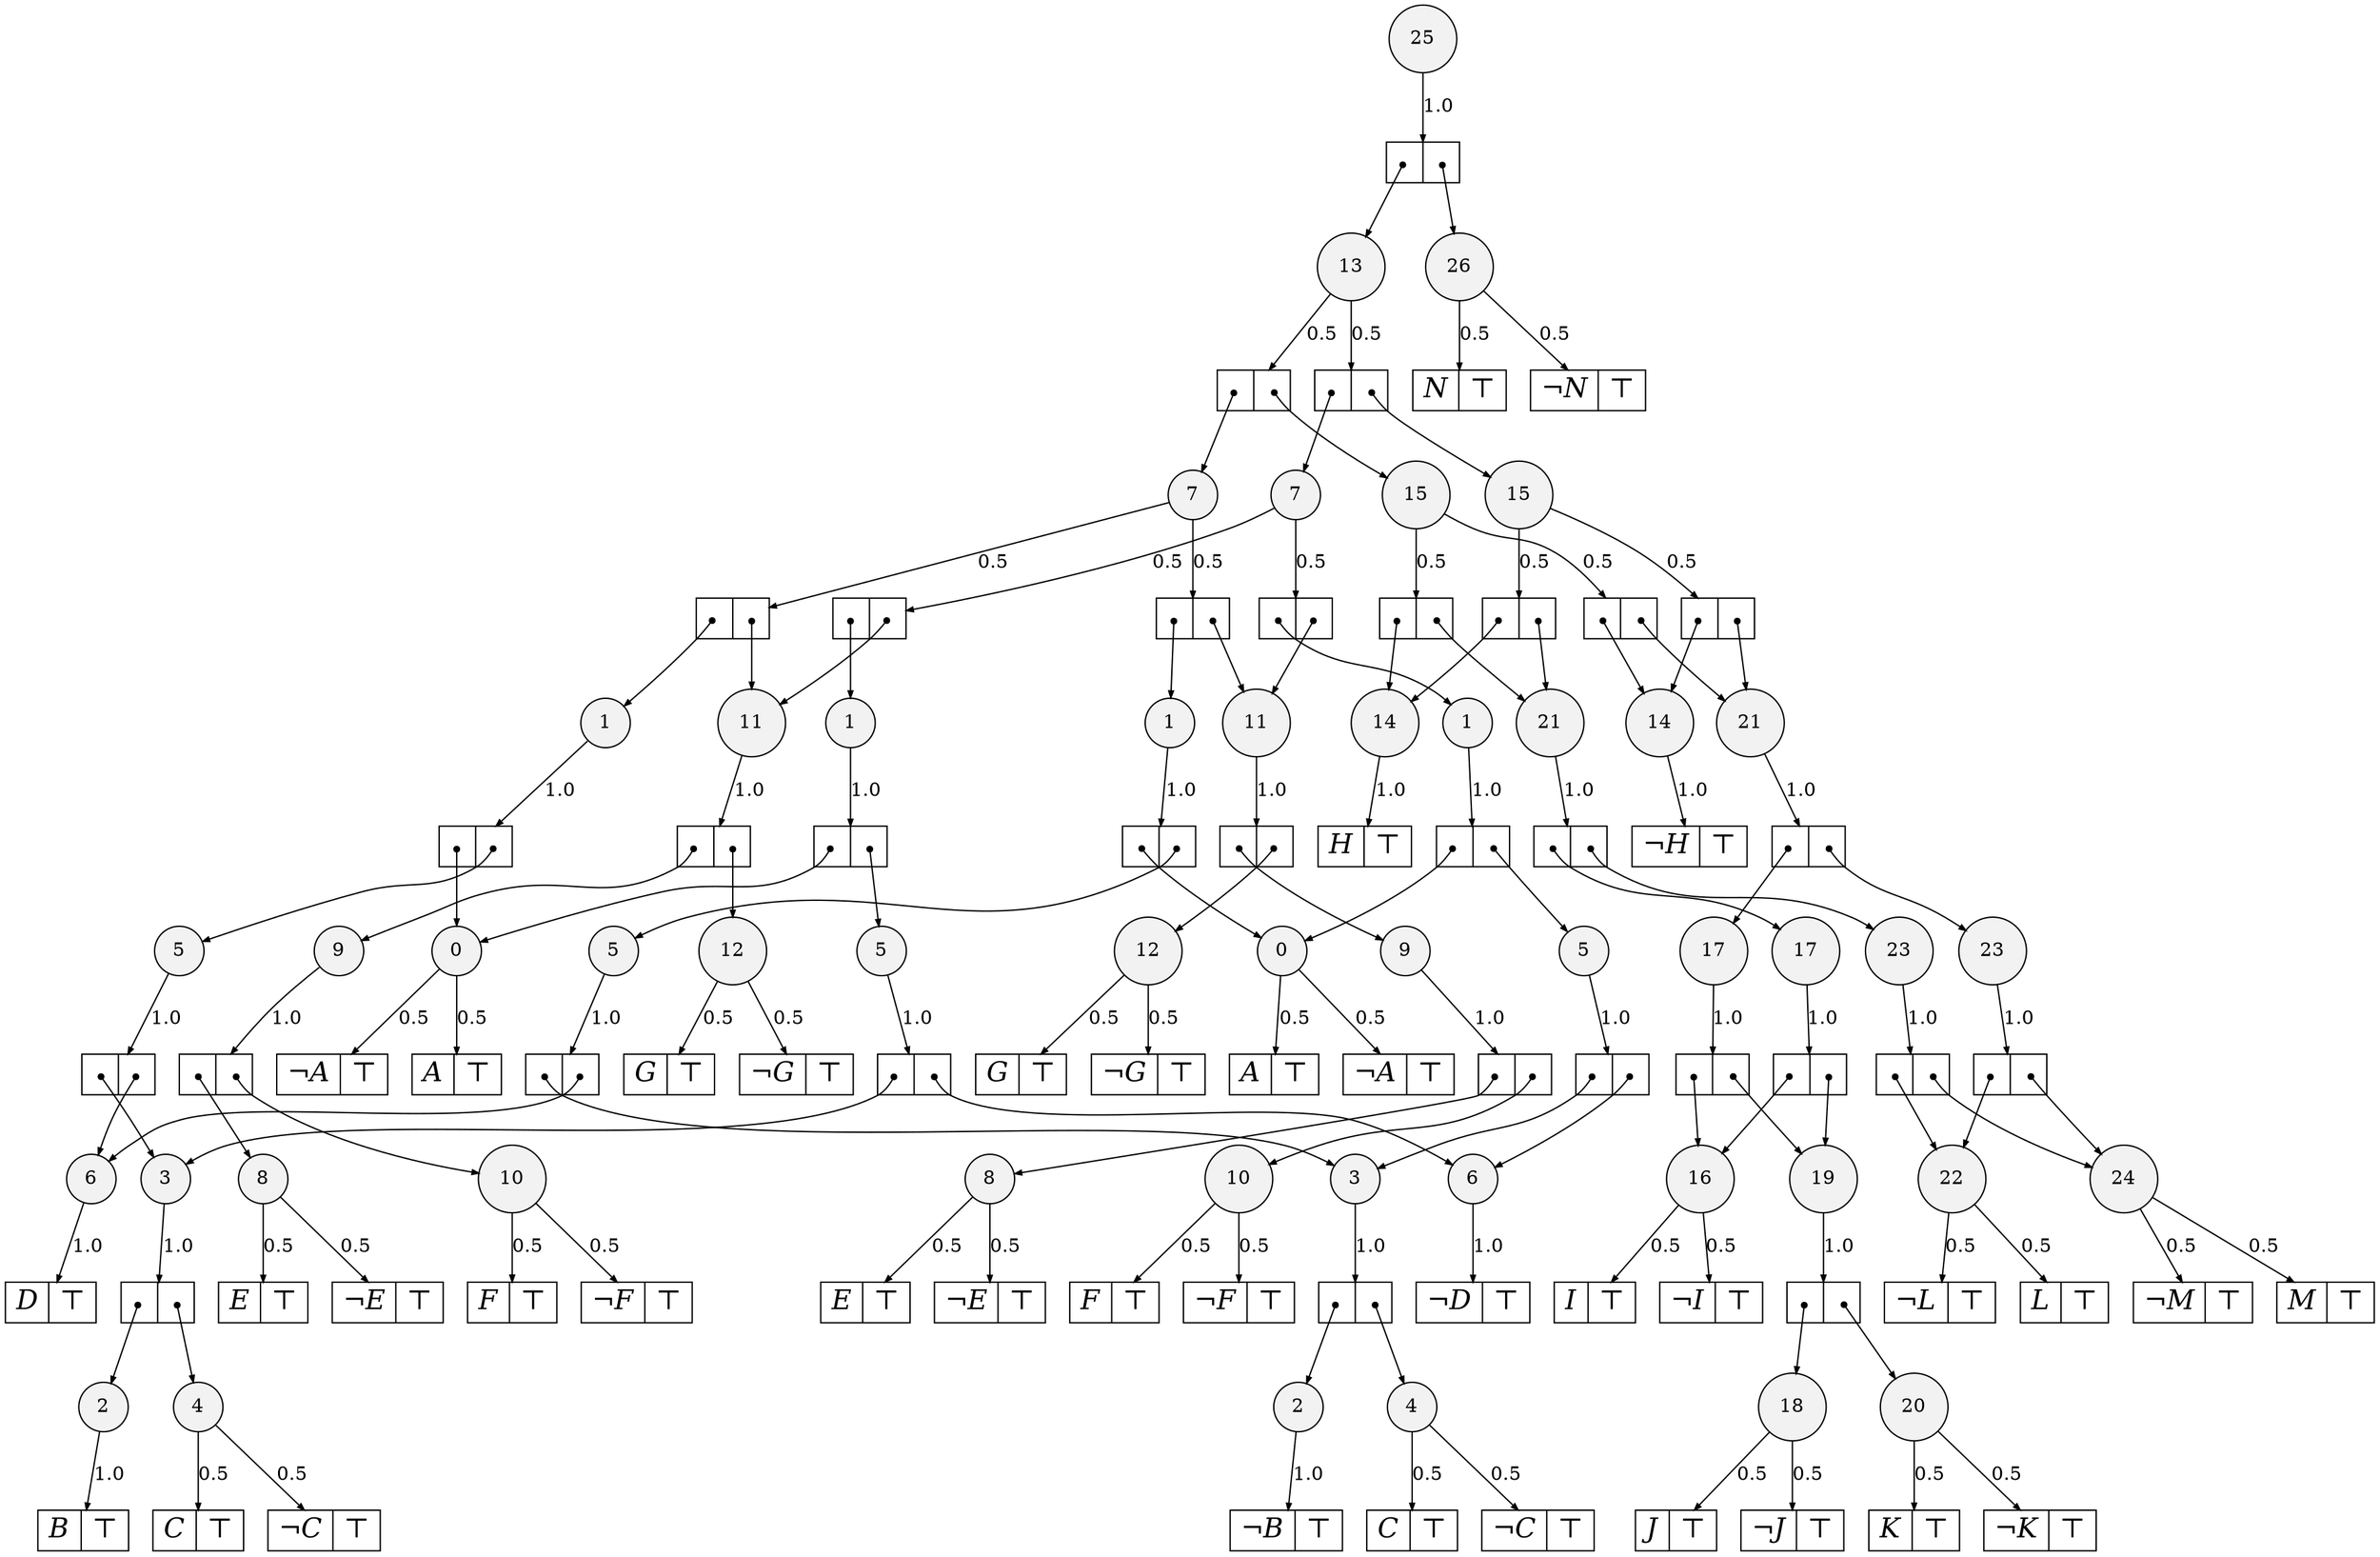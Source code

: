 digraph sdd {

overlap=false

      n3 [label= "20",style=filled,fillcolor=gray95,shape=circle,height=.25,width=.25];
n3e0
    [label= "<L>K|<R>&#8868;",
    shape=record,
    fontsize=20,
    fontname="Times-Italic",
    fillcolor=white,
    style=filled,
    fixedsize=false,
    height=.30];

                                       n3->n3e0 [arrowsize=.50, label="0.5"];
n3e1
    [label= "<L>&not;K|<R>&#8868;",
    shape=record,
    fontsize=20,
    fontname="Times-Italic",
    fillcolor=white,
    style=filled,
    fixedsize=false,
    height=.30];

                                       n3->n3e1 [arrowsize=.50, label="0.5"];

n6 [label= "18",style=filled,fillcolor=gray95,shape=circle,height=.25,width=.25];
n6e0
    [label= "<L>J|<R>&#8868;",
    shape=record,
    fontsize=20,
    fontname="Times-Italic",
    fillcolor=white,
    style=filled,
    fixedsize=false,
    height=.30];

                                       n6->n6e0 [arrowsize=.50, label="0.5"];
n6e1
    [label= "<L>&not;J|<R>&#8868;",
    shape=record,
    fontsize=20,
    fontname="Times-Italic",
    fillcolor=white,
    style=filled,
    fixedsize=false,
    height=.30];

                                       n6->n6e1 [arrowsize=.50, label="0.5"];

n65 [label= "4",style=filled,fillcolor=gray95,shape=circle,height=.25,width=.25];
n65e0
    [label= "<L>C|<R>&#8868;",
    shape=record,
    fontsize=20,
    fontname="Times-Italic",
    fillcolor=white,
    style=filled,
    fixedsize=false,
    height=.30];

                                       n65->n65e0 [arrowsize=.50, label="0.5"];
n65e1
    [label= "<L>&not;C|<R>&#8868;",
    shape=record,
    fontsize=20,
    fontname="Times-Italic",
    fillcolor=white,
    style=filled,
    fixedsize=false,
    height=.30];

                                       n65->n65e1 [arrowsize=.50, label="0.5"];

n67 [label= "2",style=filled,fillcolor=gray95,shape=circle,height=.25,width=.25];
n67e0
    [label= "<L>&not;B|<R>&#8868;",
    shape=record,
    fontsize=20,
    fontname="Times-Italic",
    fillcolor=white,
    style=filled,
    fixedsize=false,
    height=.30];

                                       n67->n67e0 [arrowsize=.50, label="1.0"];

n64 [label= "4",style=filled,fillcolor=gray95,shape=circle,height=.25,width=.25];
n64e0
    [label= "<L>C|<R>&#8868;",
    shape=record,
    fontsize=20,
    fontname="Times-Italic",
    fillcolor=white,
    style=filled,
    fixedsize=false,
    height=.30];

                                       n64->n64e0 [arrowsize=.50, label="0.5"];
n64e1
    [label= "<L>&not;C|<R>&#8868;",
    shape=record,
    fontsize=20,
    fontname="Times-Italic",
    fillcolor=white,
    style=filled,
    fixedsize=false,
    height=.30];

                                       n64->n64e1 [arrowsize=.50, label="0.5"];

n66 [label= "2",style=filled,fillcolor=gray95,shape=circle,height=.25,width=.25];
n66e0
    [label= "<L>B|<R>&#8868;",
    shape=record,
    fontsize=20,
    fontname="Times-Italic",
    fillcolor=white,
    style=filled,
    fixedsize=false,
    height=.30];

                                       n66->n66e0 [arrowsize=.50, label="1.0"];

n88 [label= "6",style=filled,fillcolor=gray95,shape=circle,height=.25,width=.25];
n88e0
    [label= "<L>&not;D|<R>&#8868;",
    shape=record,
    fontsize=20,
    fontname="Times-Italic",
    fillcolor=white,
    style=filled,
    fixedsize=false,
    height=.30];

                                       n88->n88e0 [arrowsize=.50, label="1.0"];

n15 [label= "24",style=filled,fillcolor=gray95,shape=circle,height=.25,width=.25];
n15e0
    [label= "<L>M|<R>&#8868;",
    shape=record,
    fontsize=20,
    fontname="Times-Italic",
    fillcolor=white,
    style=filled,
    fixedsize=false,
    height=.30];

                                       n15->n15e0 [arrowsize=.50, label="0.5"];
n15e1
    [label= "<L>&not;M|<R>&#8868;",
    shape=record,
    fontsize=20,
    fontname="Times-Italic",
    fillcolor=white,
    style=filled,
    fixedsize=false,
    height=.30];

                                       n15->n15e1 [arrowsize=.50, label="0.5"];

n18 [label= "22",style=filled,fillcolor=gray95,shape=circle,height=.25,width=.25];
n18e0
    [label= "<L>L|<R>&#8868;",
    shape=record,
    fontsize=20,
    fontname="Times-Italic",
    fillcolor=white,
    style=filled,
    fixedsize=false,
    height=.30];

                                       n18->n18e0 [arrowsize=.50, label="0.5"];
n18e1
    [label= "<L>&not;L|<R>&#8868;",
    shape=record,
    fontsize=20,
    fontname="Times-Italic",
    fillcolor=white,
    style=filled,
    fixedsize=false,
    height=.30];

                                       n18->n18e1 [arrowsize=.50, label="0.5"];

n19 [label= "19",style=filled,fillcolor=gray95,shape=circle,height=.25,width=.25];
n19e0
    [label= "<L>|<R>",
    shape=record,
    fontsize=20,
    fontname="Times-Italic",
    fillcolor=white,
    style=filled,
    fixedsize=false,
    height=.30];

                                       n19->n19e0 [arrowsize=.50, label="1.0"];
n19e0:L:c->n6 [arrowsize=.50,tailclip=false,arrowtail=dot,dir=both];
n19e0:R:c->n3 [arrowsize=.50,tailclip=false,arrowtail=dot,dir=both];

n22 [label= "16",style=filled,fillcolor=gray95,shape=circle,height=.25,width=.25];
n22e0
    [label= "<L>I|<R>&#8868;",
    shape=record,
    fontsize=20,
    fontname="Times-Italic",
    fillcolor=white,
    style=filled,
    fixedsize=false,
    height=.30];

                                       n22->n22e0 [arrowsize=.50, label="0.5"];
n22e1
    [label= "<L>&not;I|<R>&#8868;",
    shape=record,
    fontsize=20,
    fontname="Times-Italic",
    fillcolor=white,
    style=filled,
    fixedsize=false,
    height=.30];

                                       n22->n22e1 [arrowsize=.50, label="0.5"];

n69 [label= "10",style=filled,fillcolor=gray95,shape=circle,height=.25,width=.25];
n69e0
    [label= "<L>F|<R>&#8868;",
    shape=record,
    fontsize=20,
    fontname="Times-Italic",
    fillcolor=white,
    style=filled,
    fixedsize=false,
    height=.30];

                                       n69->n69e0 [arrowsize=.50, label="0.5"];
n69e1
    [label= "<L>&not;F|<R>&#8868;",
    shape=record,
    fontsize=20,
    fontname="Times-Italic",
    fillcolor=white,
    style=filled,
    fixedsize=false,
    height=.30];

                                       n69->n69e1 [arrowsize=.50, label="0.5"];

n71 [label= "8",style=filled,fillcolor=gray95,shape=circle,height=.25,width=.25];
n71e0
    [label= "<L>E|<R>&#8868;",
    shape=record,
    fontsize=20,
    fontname="Times-Italic",
    fillcolor=white,
    style=filled,
    fixedsize=false,
    height=.30];

                                       n71->n71e0 [arrowsize=.50, label="0.5"];
n71e1
    [label= "<L>&not;E|<R>&#8868;",
    shape=record,
    fontsize=20,
    fontname="Times-Italic",
    fillcolor=white,
    style=filled,
    fixedsize=false,
    height=.30];

                                       n71->n71e1 [arrowsize=.50, label="0.5"];

n90 [label= "3",style=filled,fillcolor=gray95,shape=circle,height=.25,width=.25];
n90e0
    [label= "<L>|<R>",
    shape=record,
    fontsize=20,
    fontname="Times-Italic",
    fillcolor=white,
    style=filled,
    fixedsize=false,
    height=.30];

                                       n90->n90e0 [arrowsize=.50, label="1.0"];
n90e0:L:c->n67 [arrowsize=.50,tailclip=false,arrowtail=dot,dir=both];
n90e0:R:c->n65 [arrowsize=.50,tailclip=false,arrowtail=dot,dir=both];

n68 [label= "10",style=filled,fillcolor=gray95,shape=circle,height=.25,width=.25];
n68e0
    [label= "<L>F|<R>&#8868;",
    shape=record,
    fontsize=20,
    fontname="Times-Italic",
    fillcolor=white,
    style=filled,
    fixedsize=false,
    height=.30];

                                       n68->n68e0 [arrowsize=.50, label="0.5"];
n68e1
    [label= "<L>&not;F|<R>&#8868;",
    shape=record,
    fontsize=20,
    fontname="Times-Italic",
    fillcolor=white,
    style=filled,
    fixedsize=false,
    height=.30];

                                       n68->n68e1 [arrowsize=.50, label="0.5"];

n70 [label= "8",style=filled,fillcolor=gray95,shape=circle,height=.25,width=.25];
n70e0
    [label= "<L>E|<R>&#8868;",
    shape=record,
    fontsize=20,
    fontname="Times-Italic",
    fillcolor=white,
    style=filled,
    fixedsize=false,
    height=.30];

                                       n70->n70e0 [arrowsize=.50, label="0.5"];
n70e1
    [label= "<L>&not;E|<R>&#8868;",
    shape=record,
    fontsize=20,
    fontname="Times-Italic",
    fillcolor=white,
    style=filled,
    fixedsize=false,
    height=.30];

                                       n70->n70e1 [arrowsize=.50, label="0.5"];

n89 [label= "6",style=filled,fillcolor=gray95,shape=circle,height=.25,width=.25];
n89e0
    [label= "<L>D|<R>&#8868;",
    shape=record,
    fontsize=20,
    fontname="Times-Italic",
    fillcolor=white,
    style=filled,
    fixedsize=false,
    height=.30];

                                       n89->n89e0 [arrowsize=.50, label="1.0"];

n91 [label= "3",style=filled,fillcolor=gray95,shape=circle,height=.25,width=.25];
n91e0
    [label= "<L>|<R>",
    shape=record,
    fontsize=20,
    fontname="Times-Italic",
    fillcolor=white,
    style=filled,
    fixedsize=false,
    height=.30];

                                       n91->n91e0 [arrowsize=.50, label="1.0"];
n91e0:L:c->n66 [arrowsize=.50,tailclip=false,arrowtail=dot,dir=both];
n91e0:R:c->n64 [arrowsize=.50,tailclip=false,arrowtail=dot,dir=both];

n92 [label= "5",style=filled,fillcolor=gray95,shape=circle,height=.25,width=.25];
n92e0
    [label= "<L>|<R>",
    shape=record,
    fontsize=20,
    fontname="Times-Italic",
    fillcolor=white,
    style=filled,
    fixedsize=false,
    height=.30];

                                       n92->n92e0 [arrowsize=.50, label="1.0"];
n92e0:L:c->n90 [arrowsize=.50,tailclip=false,arrowtail=dot,dir=both];
n92e0:R:c->n88 [arrowsize=.50,tailclip=false,arrowtail=dot,dir=both];

n95 [label= "5",style=filled,fillcolor=gray95,shape=circle,height=.25,width=.25];
n95e0
    [label= "<L>|<R>",
    shape=record,
    fontsize=20,
    fontname="Times-Italic",
    fillcolor=white,
    style=filled,
    fixedsize=false,
    height=.30];

                                       n95->n95e0 [arrowsize=.50, label="1.0"];
n95e0:L:c->n91 [arrowsize=.50,tailclip=false,arrowtail=dot,dir=both];
n95e0:R:c->n88 [arrowsize=.50,tailclip=false,arrowtail=dot,dir=both];

n57 [label= "23",style=filled,fillcolor=gray95,shape=circle,height=.25,width=.25];
n57e0
    [label= "<L>|<R>",
    shape=record,
    fontsize=20,
    fontname="Times-Italic",
    fillcolor=white,
    style=filled,
    fixedsize=false,
    height=.30];

                                       n57->n57e0 [arrowsize=.50, label="1.0"];
n57e0:L:c->n18 [arrowsize=.50,tailclip=false,arrowtail=dot,dir=both];
n57e0:R:c->n15 [arrowsize=.50,tailclip=false,arrowtail=dot,dir=both];

n59 [label= "17",style=filled,fillcolor=gray95,shape=circle,height=.25,width=.25];
n59e0
    [label= "<L>|<R>",
    shape=record,
    fontsize=20,
    fontname="Times-Italic",
    fillcolor=white,
    style=filled,
    fixedsize=false,
    height=.30];

                                       n59->n59e0 [arrowsize=.50, label="1.0"];
n59e0:L:c->n22 [arrowsize=.50,tailclip=false,arrowtail=dot,dir=both];
n59e0:R:c->n19 [arrowsize=.50,tailclip=false,arrowtail=dot,dir=both];

n56 [label= "23",style=filled,fillcolor=gray95,shape=circle,height=.25,width=.25];
n56e0
    [label= "<L>|<R>",
    shape=record,
    fontsize=20,
    fontname="Times-Italic",
    fillcolor=white,
    style=filled,
    fixedsize=false,
    height=.30];

                                       n56->n56e0 [arrowsize=.50, label="1.0"];
n56e0:L:c->n18 [arrowsize=.50,tailclip=false,arrowtail=dot,dir=both];
n56e0:R:c->n15 [arrowsize=.50,tailclip=false,arrowtail=dot,dir=both];

n58 [label= "17",style=filled,fillcolor=gray95,shape=circle,height=.25,width=.25];
n58e0
    [label= "<L>|<R>",
    shape=record,
    fontsize=20,
    fontname="Times-Italic",
    fillcolor=white,
    style=filled,
    fixedsize=false,
    height=.30];

                                       n58->n58e0 [arrowsize=.50, label="1.0"];
n58e0:L:c->n22 [arrowsize=.50,tailclip=false,arrowtail=dot,dir=both];
n58e0:R:c->n19 [arrowsize=.50,tailclip=false,arrowtail=dot,dir=both];

n77 [label= "12",style=filled,fillcolor=gray95,shape=circle,height=.25,width=.25];
n77e0
    [label= "<L>G|<R>&#8868;",
    shape=record,
    fontsize=20,
    fontname="Times-Italic",
    fillcolor=white,
    style=filled,
    fixedsize=false,
    height=.30];

                                       n77->n77e0 [arrowsize=.50, label="0.5"];
n77e1
    [label= "<L>&not;G|<R>&#8868;",
    shape=record,
    fontsize=20,
    fontname="Times-Italic",
    fillcolor=white,
    style=filled,
    fixedsize=false,
    height=.30];

                                       n77->n77e1 [arrowsize=.50, label="0.5"];

n79 [label= "9",style=filled,fillcolor=gray95,shape=circle,height=.25,width=.25];
n79e0
    [label= "<L>|<R>",
    shape=record,
    fontsize=20,
    fontname="Times-Italic",
    fillcolor=white,
    style=filled,
    fixedsize=false,
    height=.30];

                                       n79->n79e0 [arrowsize=.50, label="1.0"];
n79e0:L:c->n71 [arrowsize=.50,tailclip=false,arrowtail=dot,dir=both];
n79e0:R:c->n69 [arrowsize=.50,tailclip=false,arrowtail=dot,dir=both];

n93 [label= "5",style=filled,fillcolor=gray95,shape=circle,height=.25,width=.25];
n93e0
    [label= "<L>|<R>",
    shape=record,
    fontsize=20,
    fontname="Times-Italic",
    fillcolor=white,
    style=filled,
    fixedsize=false,
    height=.30];

                                       n93->n93e0 [arrowsize=.50, label="1.0"];
n93e0:L:c->n90 [arrowsize=.50,tailclip=false,arrowtail=dot,dir=both];
n93e0:R:c->n89 [arrowsize=.50,tailclip=false,arrowtail=dot,dir=both];

n94 [label= "0",style=filled,fillcolor=gray95,shape=circle,height=.25,width=.25];
n94e0
    [label= "<L>A|<R>&#8868;",
    shape=record,
    fontsize=20,
    fontname="Times-Italic",
    fillcolor=white,
    style=filled,
    fixedsize=false,
    height=.30];

                                       n94->n94e0 [arrowsize=.50, label="0.5"];
n94e1
    [label= "<L>&not;A|<R>&#8868;",
    shape=record,
    fontsize=20,
    fontname="Times-Italic",
    fillcolor=white,
    style=filled,
    fixedsize=false,
    height=.30];

                                       n94->n94e1 [arrowsize=.50, label="0.5"];

n76 [label= "12",style=filled,fillcolor=gray95,shape=circle,height=.25,width=.25];
n76e0
    [label= "<L>G|<R>&#8868;",
    shape=record,
    fontsize=20,
    fontname="Times-Italic",
    fillcolor=white,
    style=filled,
    fixedsize=false,
    height=.30];

                                       n76->n76e0 [arrowsize=.50, label="0.5"];
n76e1
    [label= "<L>&not;G|<R>&#8868;",
    shape=record,
    fontsize=20,
    fontname="Times-Italic",
    fillcolor=white,
    style=filled,
    fixedsize=false,
    height=.30];

                                       n76->n76e1 [arrowsize=.50, label="0.5"];

n78 [label= "9",style=filled,fillcolor=gray95,shape=circle,height=.25,width=.25];
n78e0
    [label= "<L>|<R>",
    shape=record,
    fontsize=20,
    fontname="Times-Italic",
    fillcolor=white,
    style=filled,
    fixedsize=false,
    height=.30];

                                       n78->n78e0 [arrowsize=.50, label="1.0"];
n78e0:L:c->n70 [arrowsize=.50,tailclip=false,arrowtail=dot,dir=both];
n78e0:R:c->n68 [arrowsize=.50,tailclip=false,arrowtail=dot,dir=both];

n96 [label= "5",style=filled,fillcolor=gray95,shape=circle,height=.25,width=.25];
n96e0
    [label= "<L>|<R>",
    shape=record,
    fontsize=20,
    fontname="Times-Italic",
    fillcolor=white,
    style=filled,
    fixedsize=false,
    height=.30];

                                       n96->n96e0 [arrowsize=.50, label="1.0"];
n96e0:L:c->n91 [arrowsize=.50,tailclip=false,arrowtail=dot,dir=both];
n96e0:R:c->n89 [arrowsize=.50,tailclip=false,arrowtail=dot,dir=both];

n97 [label= "0",style=filled,fillcolor=gray95,shape=circle,height=.25,width=.25];
n97e0
    [label= "<L>A|<R>&#8868;",
    shape=record,
    fontsize=20,
    fontname="Times-Italic",
    fillcolor=white,
    style=filled,
    fixedsize=false,
    height=.30];

                                       n97->n97e0 [arrowsize=.50, label="0.5"];
n97e1
    [label= "<L>&not;A|<R>&#8868;",
    shape=record,
    fontsize=20,
    fontname="Times-Italic",
    fillcolor=white,
    style=filled,
    fixedsize=false,
    height=.30];

                                       n97->n97e1 [arrowsize=.50, label="0.5"];

n99 [label= "1",style=filled,fillcolor=gray95,shape=circle,height=.25,width=.25];
n99e0
    [label= "<L>|<R>",
    shape=record,
    fontsize=20,
    fontname="Times-Italic",
    fillcolor=white,
    style=filled,
    fixedsize=false,
    height=.30];

                                       n99->n99e0 [arrowsize=.50, label="1.0"];
n99e0:L:c->n94 [arrowsize=.50,tailclip=false,arrowtail=dot,dir=both];
n99e0:R:c->n92 [arrowsize=.50,tailclip=false,arrowtail=dot,dir=both];

n102 [label= "1",style=filled,fillcolor=gray95,shape=circle,height=.25,width=.25];
n102e0
    [label= "<L>|<R>",
    shape=record,
    fontsize=20,
    fontname="Times-Italic",
    fillcolor=white,
    style=filled,
    fixedsize=false,
    height=.30];

                                       n102->n102e0 [arrowsize=.50, label="1.0"];
n102e0:L:c->n97 [arrowsize=.50,tailclip=false,arrowtail=dot,dir=both];
n102e0:R:c->n95 [arrowsize=.50,tailclip=false,arrowtail=dot,dir=both];

n61 [label= "21",style=filled,fillcolor=gray95,shape=circle,height=.25,width=.25];
n61e0
    [label= "<L>|<R>",
    shape=record,
    fontsize=20,
    fontname="Times-Italic",
    fillcolor=white,
    style=filled,
    fixedsize=false,
    height=.30];

                                       n61->n61e0 [arrowsize=.50, label="1.0"];
n61e0:L:c->n59 [arrowsize=.50,tailclip=false,arrowtail=dot,dir=both];
n61e0:R:c->n57 [arrowsize=.50,tailclip=false,arrowtail=dot,dir=both];

n63 [label= "14",style=filled,fillcolor=gray95,shape=circle,height=.25,width=.25];
n63e0
    [label= "<L>&not;H|<R>&#8868;",
    shape=record,
    fontsize=20,
    fontname="Times-Italic",
    fillcolor=white,
    style=filled,
    fixedsize=false,
    height=.30];

                                       n63->n63e0 [arrowsize=.50, label="1.0"];

n60 [label= "21",style=filled,fillcolor=gray95,shape=circle,height=.25,width=.25];
n60e0
    [label= "<L>|<R>",
    shape=record,
    fontsize=20,
    fontname="Times-Italic",
    fillcolor=white,
    style=filled,
    fixedsize=false,
    height=.30];

                                       n60->n60e0 [arrowsize=.50, label="1.0"];
n60e0:L:c->n58 [arrowsize=.50,tailclip=false,arrowtail=dot,dir=both];
n60e0:R:c->n56 [arrowsize=.50,tailclip=false,arrowtail=dot,dir=both];

n62 [label= "14",style=filled,fillcolor=gray95,shape=circle,height=.25,width=.25];
n62e0
    [label= "<L>H|<R>&#8868;",
    shape=record,
    fontsize=20,
    fontname="Times-Italic",
    fillcolor=white,
    style=filled,
    fixedsize=false,
    height=.30];

                                       n62->n62e0 [arrowsize=.50, label="1.0"];

n98 [label= "11",style=filled,fillcolor=gray95,shape=circle,height=.25,width=.25];
n98e0
    [label= "<L>|<R>",
    shape=record,
    fontsize=20,
    fontname="Times-Italic",
    fillcolor=white,
    style=filled,
    fixedsize=false,
    height=.30];

                                       n98->n98e0 [arrowsize=.50, label="1.0"];
n98e0:L:c->n79 [arrowsize=.50,tailclip=false,arrowtail=dot,dir=both];
n98e0:R:c->n77 [arrowsize=.50,tailclip=false,arrowtail=dot,dir=both];

n100 [label= "1",style=filled,fillcolor=gray95,shape=circle,height=.25,width=.25];
n100e0
    [label= "<L>|<R>",
    shape=record,
    fontsize=20,
    fontname="Times-Italic",
    fillcolor=white,
    style=filled,
    fixedsize=false,
    height=.30];

                                       n100->n100e0 [arrowsize=.50, label="1.0"];
n100e0:L:c->n94 [arrowsize=.50,tailclip=false,arrowtail=dot,dir=both];
n100e0:R:c->n93 [arrowsize=.50,tailclip=false,arrowtail=dot,dir=both];

n101 [label= "11",style=filled,fillcolor=gray95,shape=circle,height=.25,width=.25];
n101e0
    [label= "<L>|<R>",
    shape=record,
    fontsize=20,
    fontname="Times-Italic",
    fillcolor=white,
    style=filled,
    fixedsize=false,
    height=.30];

                                       n101->n101e0 [arrowsize=.50, label="1.0"];
n101e0:L:c->n78 [arrowsize=.50,tailclip=false,arrowtail=dot,dir=both];
n101e0:R:c->n76 [arrowsize=.50,tailclip=false,arrowtail=dot,dir=both];

n103 [label= "1",style=filled,fillcolor=gray95,shape=circle,height=.25,width=.25];
n103e0
    [label= "<L>|<R>",
    shape=record,
    fontsize=20,
    fontname="Times-Italic",
    fillcolor=white,
    style=filled,
    fixedsize=false,
    height=.30];

                                       n103->n103e0 [arrowsize=.50, label="1.0"];
n103e0:L:c->n97 [arrowsize=.50,tailclip=false,arrowtail=dot,dir=both];
n103e0:R:c->n96 [arrowsize=.50,tailclip=false,arrowtail=dot,dir=both];

n105 [label= "15",style=filled,fillcolor=gray95,shape=circle,height=.25,width=.25];
n105e0
    [label= "<L>|<R>",
    shape=record,
    fontsize=20,
    fontname="Times-Italic",
    fillcolor=white,
    style=filled,
    fixedsize=false,
    height=.30];

                                       n105->n105e0 [arrowsize=.50, label="0.5"];
n105e0:L:c->n62 [arrowsize=.50,tailclip=false,arrowtail=dot,dir=both];
n105e0:R:c->n60 [arrowsize=.50,tailclip=false,arrowtail=dot,dir=both];
n105e1
    [label= "<L>|<R>",
    shape=record,
    fontsize=20,
    fontname="Times-Italic",
    fillcolor=white,
    style=filled,
    fixedsize=false,
    height=.30];

                                       n105->n105e1 [arrowsize=.50, label="0.5"];
n105e1:L:c->n63 [arrowsize=.50,tailclip=false,arrowtail=dot,dir=both];
n105e1:R:c->n61 [arrowsize=.50,tailclip=false,arrowtail=dot,dir=both];

n107 [label= "7",style=filled,fillcolor=gray95,shape=circle,height=.25,width=.25];
n107e0
    [label= "<L>|<R>",
    shape=record,
    fontsize=20,
    fontname="Times-Italic",
    fillcolor=white,
    style=filled,
    fixedsize=false,
    height=.30];

                                       n107->n107e0 [arrowsize=.50, label="0.5"];
n107e0:L:c->n102 [arrowsize=.50,tailclip=false,arrowtail=dot,dir=both];
n107e0:R:c->n101 [arrowsize=.50,tailclip=false,arrowtail=dot,dir=both];
n107e1
    [label= "<L>|<R>",
    shape=record,
    fontsize=20,
    fontname="Times-Italic",
    fillcolor=white,
    style=filled,
    fixedsize=false,
    height=.30];

                                       n107->n107e1 [arrowsize=.50, label="0.5"];
n107e1:L:c->n99 [arrowsize=.50,tailclip=false,arrowtail=dot,dir=both];
n107e1:R:c->n98 [arrowsize=.50,tailclip=false,arrowtail=dot,dir=both];

n104 [label= "15",style=filled,fillcolor=gray95,shape=circle,height=.25,width=.25];
n104e0
    [label= "<L>|<R>",
    shape=record,
    fontsize=20,
    fontname="Times-Italic",
    fillcolor=white,
    style=filled,
    fixedsize=false,
    height=.30];

                                       n104->n104e0 [arrowsize=.50, label="0.5"];
n104e0:L:c->n62 [arrowsize=.50,tailclip=false,arrowtail=dot,dir=both];
n104e0:R:c->n60 [arrowsize=.50,tailclip=false,arrowtail=dot,dir=both];
n104e1
    [label= "<L>|<R>",
    shape=record,
    fontsize=20,
    fontname="Times-Italic",
    fillcolor=white,
    style=filled,
    fixedsize=false,
    height=.30];

                                       n104->n104e1 [arrowsize=.50, label="0.5"];
n104e1:L:c->n63 [arrowsize=.50,tailclip=false,arrowtail=dot,dir=both];
n104e1:R:c->n61 [arrowsize=.50,tailclip=false,arrowtail=dot,dir=both];

n106 [label= "7",style=filled,fillcolor=gray95,shape=circle,height=.25,width=.25];
n106e0
    [label= "<L>|<R>",
    shape=record,
    fontsize=20,
    fontname="Times-Italic",
    fillcolor=white,
    style=filled,
    fixedsize=false,
    height=.30];

                                       n106->n106e0 [arrowsize=.50, label="0.5"];
n106e0:L:c->n103 [arrowsize=.50,tailclip=false,arrowtail=dot,dir=both];
n106e0:R:c->n101 [arrowsize=.50,tailclip=false,arrowtail=dot,dir=both];
n106e1
    [label= "<L>|<R>",
    shape=record,
    fontsize=20,
    fontname="Times-Italic",
    fillcolor=white,
    style=filled,
    fixedsize=false,
    height=.30];

                                       n106->n106e1 [arrowsize=.50, label="0.5"];
n106e1:L:c->n100 [arrowsize=.50,tailclip=false,arrowtail=dot,dir=both];
n106e1:R:c->n98 [arrowsize=.50,tailclip=false,arrowtail=dot,dir=both];

n53 [label= "26",style=filled,fillcolor=gray95,shape=circle,height=.25,width=.25];
n53e0
    [label= "<L>N|<R>&#8868;",
    shape=record,
    fontsize=20,
    fontname="Times-Italic",
    fillcolor=white,
    style=filled,
    fixedsize=false,
    height=.30];

                                       n53->n53e0 [arrowsize=.50, label="0.5"];
n53e1
    [label= "<L>&not;N|<R>&#8868;",
    shape=record,
    fontsize=20,
    fontname="Times-Italic",
    fillcolor=white,
    style=filled,
    fixedsize=false,
    height=.30];

                                       n53->n53e1 [arrowsize=.50, label="0.5"];

n54 [label= "13",style=filled,fillcolor=gray95,shape=circle,height=.25,width=.25];
n54e0
    [label= "<L>|<R>",
    shape=record,
    fontsize=20,
    fontname="Times-Italic",
    fillcolor=white,
    style=filled,
    fixedsize=false,
    height=.30];

                                       n54->n54e0 [arrowsize=.50, label="0.5"];
n54e0:L:c->n106 [arrowsize=.50,tailclip=false,arrowtail=dot,dir=both];
n54e0:R:c->n104 [arrowsize=.50,tailclip=false,arrowtail=dot,dir=both];
n54e1
    [label= "<L>|<R>",
    shape=record,
    fontsize=20,
    fontname="Times-Italic",
    fillcolor=white,
    style=filled,
    fixedsize=false,
    height=.30];

                                       n54->n54e1 [arrowsize=.50, label="0.5"];
n54e1:L:c->n107 [arrowsize=.50,tailclip=false,arrowtail=dot,dir=both];
n54e1:R:c->n105 [arrowsize=.50,tailclip=false,arrowtail=dot,dir=both];

n55 [label= "25",style=filled,fillcolor=gray95,shape=circle,height=.25,width=.25];
n55e0
    [label= "<L>|<R>",
    shape=record,
    fontsize=20,
    fontname="Times-Italic",
    fillcolor=white,
    style=filled,
    fixedsize=false,
    height=.30];

                                       n55->n55e0 [arrowsize=.50, label="1.0"];
n55e0:L:c->n54 [arrowsize=.50,tailclip=false,arrowtail=dot,dir=both];
n55e0:R:c->n53 [arrowsize=.50,tailclip=false,arrowtail=dot,dir=both];


}